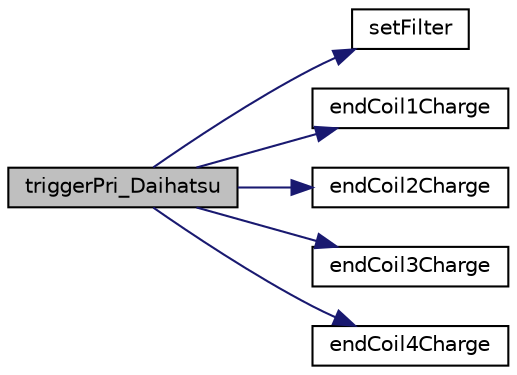 digraph "triggerPri_Daihatsu"
{
 // LATEX_PDF_SIZE
  edge [fontname="Helvetica",fontsize="10",labelfontname="Helvetica",labelfontsize="10"];
  node [fontname="Helvetica",fontsize="10",shape=record];
  rankdir="LR";
  Node95 [label="triggerPri_Daihatsu",height=0.2,width=0.4,color="black", fillcolor="grey75", style="filled", fontcolor="black",tooltip=" "];
  Node95 -> Node96 [color="midnightblue",fontsize="10",style="solid",fontname="Helvetica"];
  Node96 [label="setFilter",height=0.2,width=0.4,color="black", fillcolor="white", style="filled",URL="$decoders_8ino.html#a7e47fa64b01c6c1908f133f37313b25e",tooltip=" "];
  Node95 -> Node97 [color="midnightblue",fontsize="10",style="solid",fontname="Helvetica"];
  Node97 [label="endCoil1Charge",height=0.2,width=0.4,color="black", fillcolor="white", style="filled",URL="$scheduled_i_o_8h.html#ad7e35a10f2e2961c345180ad47d5e5de",tooltip=" "];
  Node95 -> Node98 [color="midnightblue",fontsize="10",style="solid",fontname="Helvetica"];
  Node98 [label="endCoil2Charge",height=0.2,width=0.4,color="black", fillcolor="white", style="filled",URL="$scheduled_i_o_8h.html#a6805d98db9948de052d0ae7a82ef1e96",tooltip=" "];
  Node95 -> Node99 [color="midnightblue",fontsize="10",style="solid",fontname="Helvetica"];
  Node99 [label="endCoil3Charge",height=0.2,width=0.4,color="black", fillcolor="white", style="filled",URL="$scheduled_i_o_8h.html#a6145292aa56773025108b2ecd22444c2",tooltip=" "];
  Node95 -> Node100 [color="midnightblue",fontsize="10",style="solid",fontname="Helvetica"];
  Node100 [label="endCoil4Charge",height=0.2,width=0.4,color="black", fillcolor="white", style="filled",URL="$scheduled_i_o_8h.html#afdfbcd505571589eca16cf40fdd71431",tooltip=" "];
}
